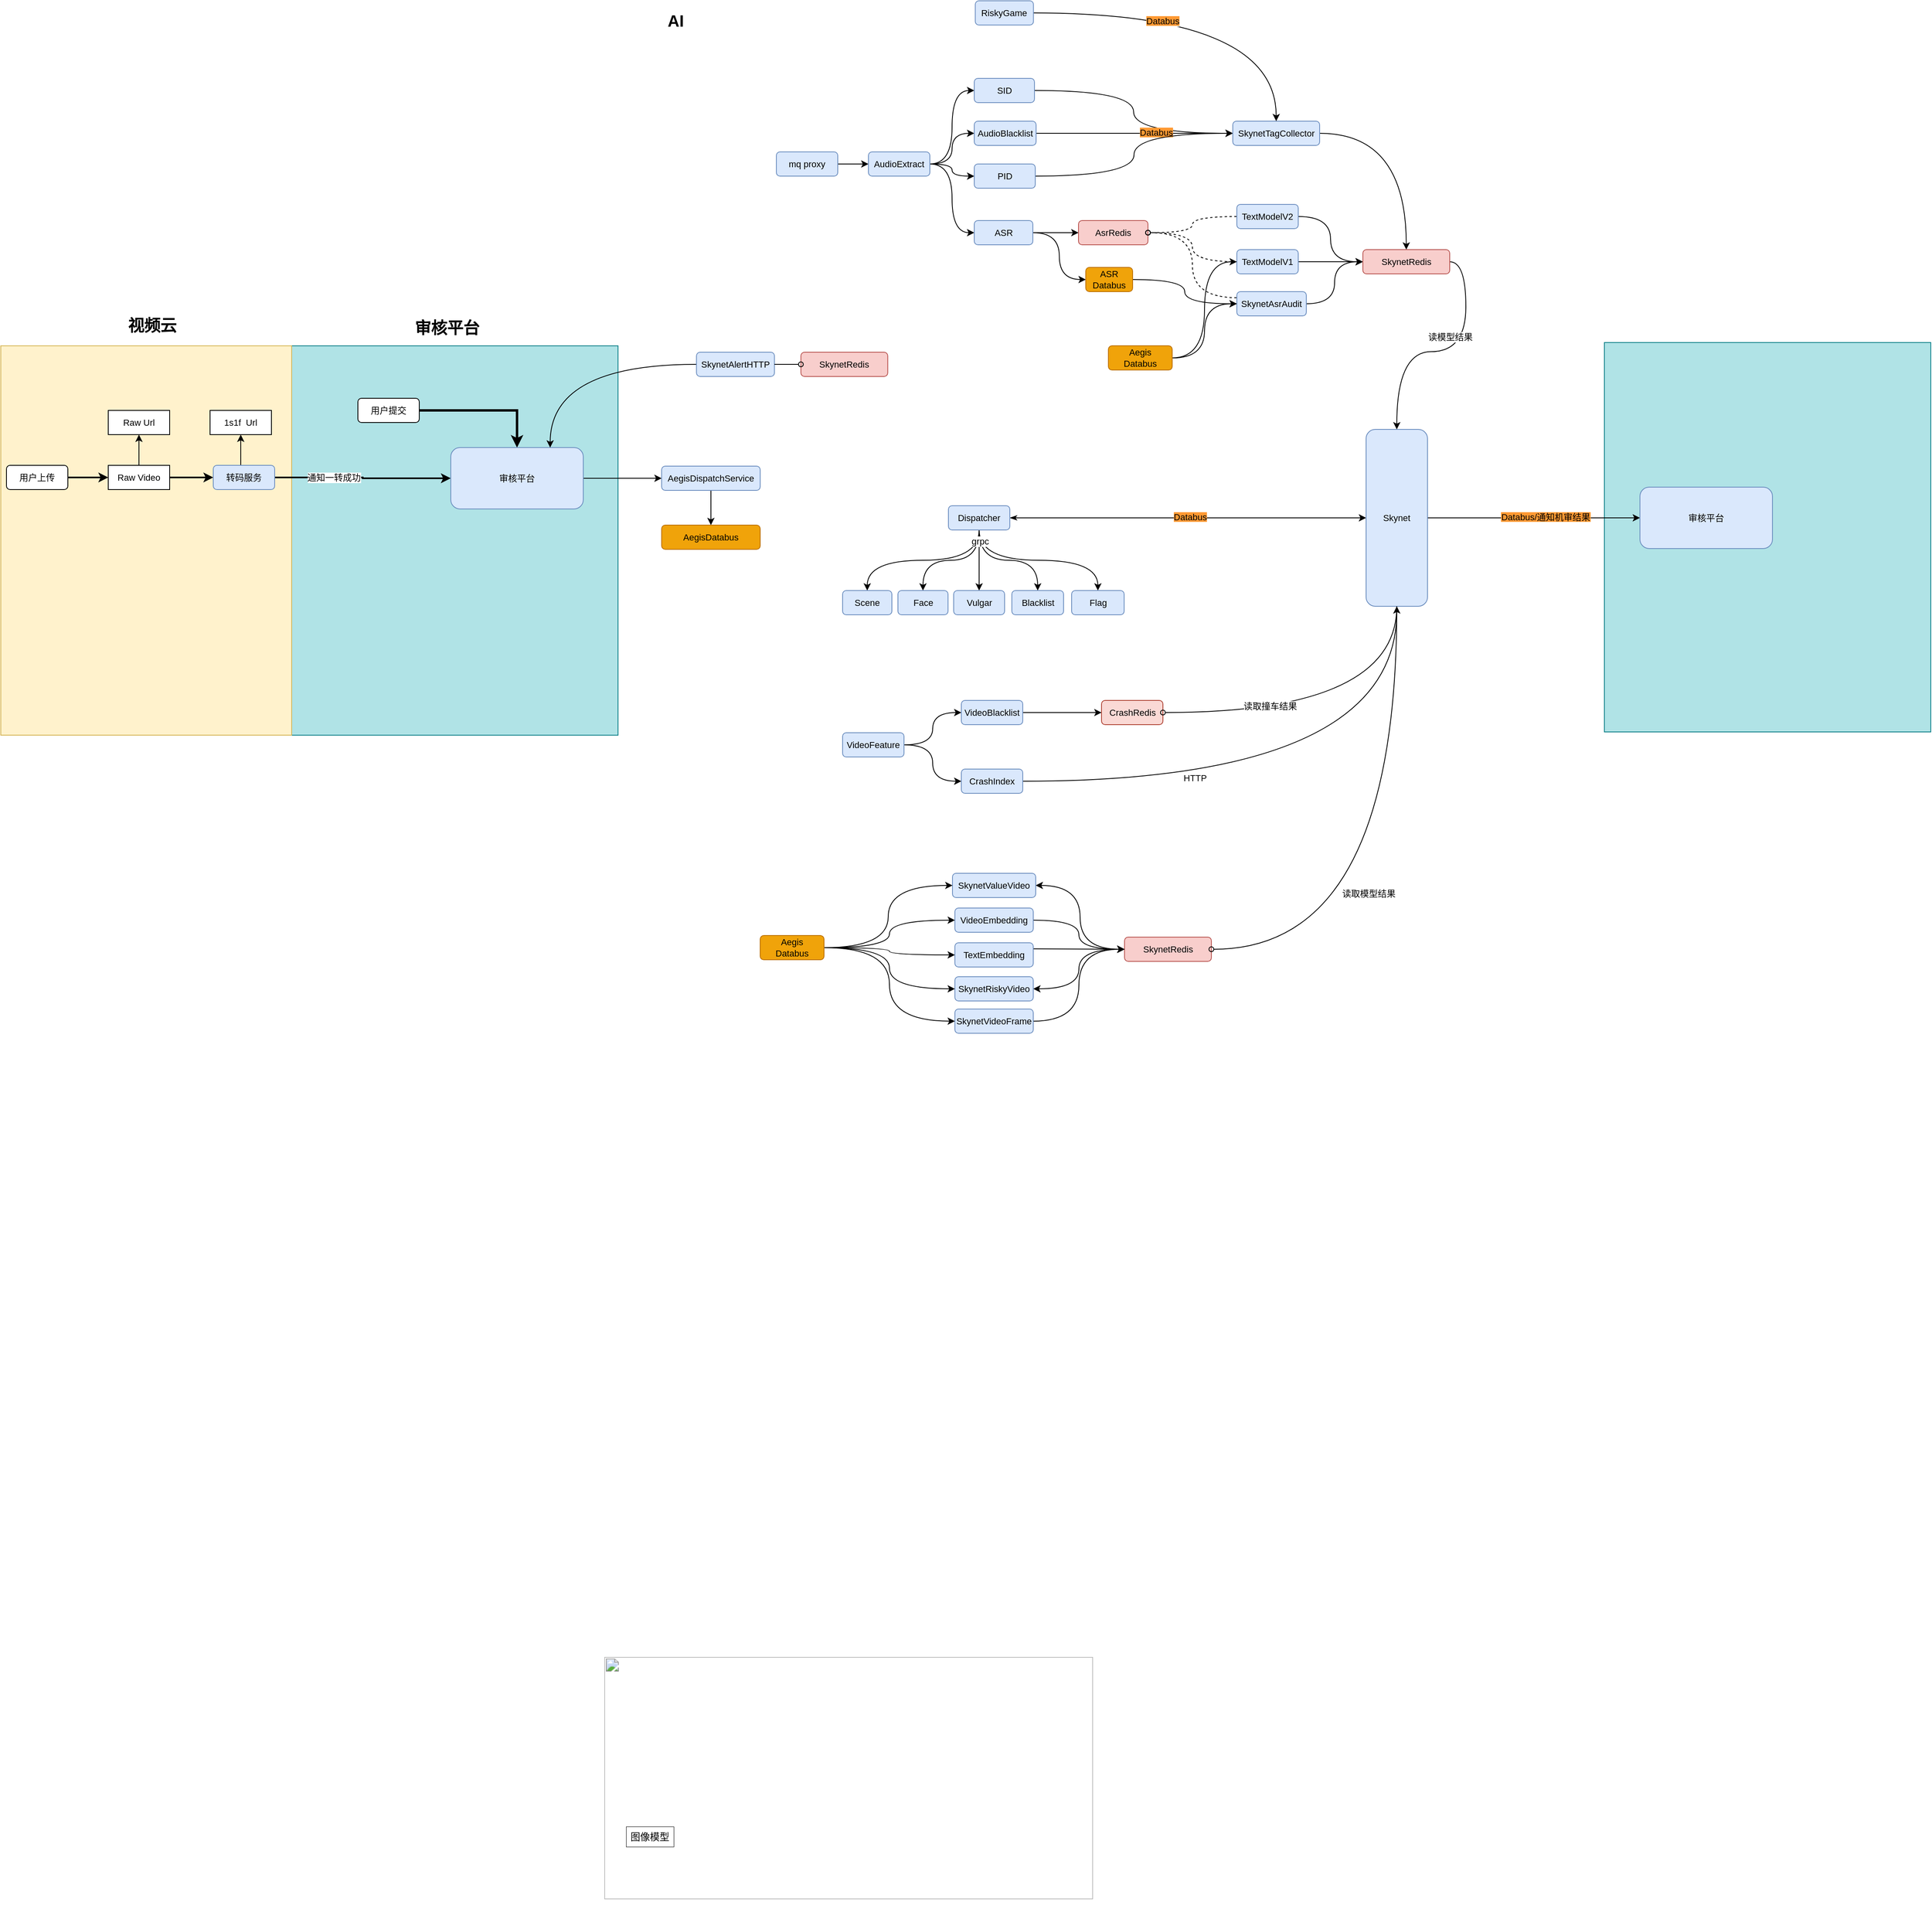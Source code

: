 <mxfile version="21.6.2" type="github">
  <diagram id="Mzif3MlfNewGBexyQ6pW" name="新机审流程">
    <mxGraphModel dx="2603" dy="1522" grid="0" gridSize="10" guides="1" tooltips="1" connect="1" arrows="1" fold="1" page="1" pageScale="1" pageWidth="1169" pageHeight="827" math="0" shadow="0">
      <root>
        <mxCell id="0" />
        <mxCell id="1" parent="0" />
        <mxCell id="2KQEu0lB_ZdivUlEr96o-11" value="" style="rounded=0;whiteSpace=wrap;html=1;fontSize=11;fillColor=#b0e3e6;strokeColor=#0e8088;" vertex="1" parent="1">
          <mxGeometry x="1416" y="71" width="404" height="482" as="geometry" />
        </mxCell>
        <mxCell id="kGWkDboD7di_XbReE8EX-249" value="" style="rounded=0;whiteSpace=wrap;html=1;fontSize=11;fillColor=#b0e3e6;strokeColor=#0e8088;" parent="1" vertex="1">
          <mxGeometry x="-209" y="75.06" width="404" height="482" as="geometry" />
        </mxCell>
        <mxCell id="kGWkDboD7di_XbReE8EX-247" value="" style="rounded=0;whiteSpace=wrap;html=1;fontSize=11;fillColor=#fff2cc;strokeColor=#d6b656;" parent="1" vertex="1">
          <mxGeometry x="-569" y="75.06" width="360" height="481.94" as="geometry" />
        </mxCell>
        <mxCell id="kGWkDboD7di_XbReE8EX-1" value="视频云" style="text;html=1;align=center;verticalAlign=middle;resizable=0;points=[];autosize=1;strokeColor=none;fillColor=none;fontStyle=1;fontSize=20;" parent="1" vertex="1">
          <mxGeometry x="-417" y="35" width="70" height="28" as="geometry" />
        </mxCell>
        <mxCell id="kGWkDboD7di_XbReE8EX-31" style="edgeStyle=orthogonalEdgeStyle;rounded=0;orthogonalLoop=1;jettySize=auto;html=1;exitX=1;exitY=0.5;exitDx=0;exitDy=0;entryX=0;entryY=0.5;entryDx=0;entryDy=0;fontSize=11;" parent="1" source="kGWkDboD7di_XbReE8EX-3" target="kGWkDboD7di_XbReE8EX-30" edge="1">
          <mxGeometry relative="1" as="geometry" />
        </mxCell>
        <mxCell id="kGWkDboD7di_XbReE8EX-3" value="&lt;span style=&quot;font-size: 11px;&quot;&gt;mq proxy&lt;/span&gt;" style="rounded=1;whiteSpace=wrap;html=1;fontSize=11;fillColor=#dae8fc;strokeColor=#6c8ebf;" parent="1" vertex="1">
          <mxGeometry x="391" y="-165" width="76" height="30" as="geometry" />
        </mxCell>
        <mxCell id="kGWkDboD7di_XbReE8EX-4" value="Raw Url" style="rounded=0;whiteSpace=wrap;html=1;fontSize=11;" parent="1" vertex="1">
          <mxGeometry x="-436" y="155" width="76" height="30" as="geometry" />
        </mxCell>
        <mxCell id="kGWkDboD7di_XbReE8EX-12" style="edgeStyle=orthogonalEdgeStyle;rounded=0;orthogonalLoop=1;jettySize=auto;html=1;exitX=1;exitY=0.5;exitDx=0;exitDy=0;entryX=0;entryY=0.5;entryDx=0;entryDy=0;fontSize=11;strokeWidth=2;" parent="1" source="kGWkDboD7di_XbReE8EX-7" target="kGWkDboD7di_XbReE8EX-11" edge="1">
          <mxGeometry relative="1" as="geometry" />
        </mxCell>
        <mxCell id="vf4R6eB1hgoiosgvf34Q-3" style="edgeStyle=orthogonalEdgeStyle;rounded=0;orthogonalLoop=1;jettySize=auto;html=1;exitX=0.5;exitY=0;exitDx=0;exitDy=0;entryX=0.5;entryY=1;entryDx=0;entryDy=0;" parent="1" source="kGWkDboD7di_XbReE8EX-7" target="kGWkDboD7di_XbReE8EX-4" edge="1">
          <mxGeometry relative="1" as="geometry" />
        </mxCell>
        <mxCell id="kGWkDboD7di_XbReE8EX-7" value="Raw Video" style="rounded=0;whiteSpace=wrap;html=1;fontSize=11;" parent="1" vertex="1">
          <mxGeometry x="-436" y="223" width="76" height="30" as="geometry" />
        </mxCell>
        <mxCell id="kGWkDboD7di_XbReE8EX-9" value="1s1f&amp;nbsp; Url" style="rounded=0;whiteSpace=wrap;html=1;fontSize=11;" parent="1" vertex="1">
          <mxGeometry x="-310" y="155" width="76" height="30" as="geometry" />
        </mxCell>
        <mxCell id="kGWkDboD7di_XbReE8EX-23" style="edgeStyle=orthogonalEdgeStyle;rounded=0;orthogonalLoop=1;jettySize=auto;html=1;exitX=1;exitY=0.5;exitDx=0;exitDy=0;entryX=0;entryY=0.5;entryDx=0;entryDy=0;fontSize=11;strokeWidth=2;" parent="1" source="kGWkDboD7di_XbReE8EX-11" target="kGWkDboD7di_XbReE8EX-21" edge="1">
          <mxGeometry relative="1" as="geometry" />
        </mxCell>
        <mxCell id="kGWkDboD7di_XbReE8EX-24" value="通知一转成功" style="edgeLabel;html=1;align=center;verticalAlign=middle;resizable=0;points=[];fontSize=11;" parent="kGWkDboD7di_XbReE8EX-23" vertex="1" connectable="0">
          <mxGeometry x="-0.332" relative="1" as="geometry">
            <mxPoint as="offset" />
          </mxGeometry>
        </mxCell>
        <mxCell id="vf4R6eB1hgoiosgvf34Q-4" style="edgeStyle=orthogonalEdgeStyle;rounded=0;orthogonalLoop=1;jettySize=auto;html=1;exitX=0.5;exitY=0;exitDx=0;exitDy=0;entryX=0.5;entryY=1;entryDx=0;entryDy=0;" parent="1" source="kGWkDboD7di_XbReE8EX-11" target="kGWkDboD7di_XbReE8EX-9" edge="1">
          <mxGeometry relative="1" as="geometry" />
        </mxCell>
        <mxCell id="kGWkDboD7di_XbReE8EX-11" value="转码服务" style="rounded=1;whiteSpace=wrap;html=1;fontSize=11;fillColor=#dae8fc;strokeColor=#6c8ebf;" parent="1" vertex="1">
          <mxGeometry x="-306" y="223" width="76" height="30" as="geometry" />
        </mxCell>
        <mxCell id="kGWkDboD7di_XbReE8EX-14" value="审核平台" style="text;html=1;align=center;verticalAlign=middle;resizable=0;points=[];autosize=1;strokeColor=none;fillColor=none;fontStyle=1;fontSize=20;" parent="1" vertex="1">
          <mxGeometry x="-62" y="38" width="90" height="28" as="geometry" />
        </mxCell>
        <mxCell id="kGWkDboD7di_XbReE8EX-17" style="edgeStyle=orthogonalEdgeStyle;rounded=0;orthogonalLoop=1;jettySize=auto;html=1;exitX=1;exitY=0.5;exitDx=0;exitDy=0;entryX=0;entryY=0.5;entryDx=0;entryDy=0;fontSize=11;strokeWidth=2;" parent="1" source="kGWkDboD7di_XbReE8EX-16" target="kGWkDboD7di_XbReE8EX-7" edge="1">
          <mxGeometry relative="1" as="geometry" />
        </mxCell>
        <mxCell id="kGWkDboD7di_XbReE8EX-16" value="用户上传" style="rounded=1;whiteSpace=wrap;html=1;fontSize=11;" parent="1" vertex="1">
          <mxGeometry x="-562" y="223" width="76" height="30" as="geometry" />
        </mxCell>
        <mxCell id="kGWkDboD7di_XbReE8EX-22" style="edgeStyle=orthogonalEdgeStyle;rounded=0;orthogonalLoop=1;jettySize=auto;html=1;exitX=1;exitY=0.5;exitDx=0;exitDy=0;fontSize=11;strokeWidth=3;" parent="1" source="kGWkDboD7di_XbReE8EX-18" target="kGWkDboD7di_XbReE8EX-21" edge="1">
          <mxGeometry relative="1" as="geometry" />
        </mxCell>
        <mxCell id="kGWkDboD7di_XbReE8EX-18" value="用户提交" style="rounded=1;whiteSpace=wrap;html=1;fontSize=11;" parent="1" vertex="1">
          <mxGeometry x="-127" y="140" width="76" height="30" as="geometry" />
        </mxCell>
        <mxCell id="vf4R6eB1hgoiosgvf34Q-8" style="edgeStyle=orthogonalEdgeStyle;rounded=0;orthogonalLoop=1;jettySize=auto;html=1;exitX=1;exitY=0.5;exitDx=0;exitDy=0;" parent="1" source="kGWkDboD7di_XbReE8EX-21" target="vf4R6eB1hgoiosgvf34Q-7" edge="1">
          <mxGeometry relative="1" as="geometry" />
        </mxCell>
        <mxCell id="kGWkDboD7di_XbReE8EX-21" value="审核平台" style="rounded=1;whiteSpace=wrap;html=1;fontSize=11;fillColor=#dae8fc;strokeColor=#6c8ebf;" parent="1" vertex="1">
          <mxGeometry x="-12" y="201" width="164" height="76" as="geometry" />
        </mxCell>
        <mxCell id="vf4R6eB1hgoiosgvf34Q-69" style="edgeStyle=orthogonalEdgeStyle;curved=1;rounded=0;orthogonalLoop=1;jettySize=auto;html=1;exitX=1;exitY=0.5;exitDx=0;exitDy=0;entryX=0;entryY=0.5;entryDx=0;entryDy=0;" parent="1" source="kGWkDboD7di_XbReE8EX-30" target="kGWkDboD7di_XbReE8EX-33" edge="1">
          <mxGeometry relative="1" as="geometry" />
        </mxCell>
        <mxCell id="vf4R6eB1hgoiosgvf34Q-70" style="edgeStyle=orthogonalEdgeStyle;curved=1;rounded=0;orthogonalLoop=1;jettySize=auto;html=1;exitX=1;exitY=0.5;exitDx=0;exitDy=0;entryX=0;entryY=0.5;entryDx=0;entryDy=0;" parent="1" source="kGWkDboD7di_XbReE8EX-30" target="kGWkDboD7di_XbReE8EX-34" edge="1">
          <mxGeometry relative="1" as="geometry" />
        </mxCell>
        <mxCell id="vf4R6eB1hgoiosgvf34Q-71" style="edgeStyle=orthogonalEdgeStyle;curved=1;rounded=0;orthogonalLoop=1;jettySize=auto;html=1;exitX=1;exitY=0.5;exitDx=0;exitDy=0;entryX=0;entryY=0.5;entryDx=0;entryDy=0;" parent="1" source="kGWkDboD7di_XbReE8EX-30" target="kGWkDboD7di_XbReE8EX-37" edge="1">
          <mxGeometry relative="1" as="geometry" />
        </mxCell>
        <mxCell id="vf4R6eB1hgoiosgvf34Q-72" style="edgeStyle=orthogonalEdgeStyle;curved=1;rounded=0;orthogonalLoop=1;jettySize=auto;html=1;exitX=1;exitY=0.5;exitDx=0;exitDy=0;entryX=0;entryY=0.5;entryDx=0;entryDy=0;" parent="1" source="kGWkDboD7di_XbReE8EX-30" target="kGWkDboD7di_XbReE8EX-32" edge="1">
          <mxGeometry relative="1" as="geometry" />
        </mxCell>
        <mxCell id="kGWkDboD7di_XbReE8EX-30" value="&lt;span style=&quot;font-size: 11px;&quot;&gt;AudioExtract&lt;/span&gt;" style="rounded=1;whiteSpace=wrap;html=1;fontSize=11;fillColor=#dae8fc;strokeColor=#6c8ebf;" parent="1" vertex="1">
          <mxGeometry x="505" y="-165" width="76" height="30" as="geometry" />
        </mxCell>
        <mxCell id="vf4R6eB1hgoiosgvf34Q-60" style="edgeStyle=orthogonalEdgeStyle;curved=1;rounded=0;orthogonalLoop=1;jettySize=auto;html=1;exitX=1;exitY=0.5;exitDx=0;exitDy=0;entryX=0;entryY=0.5;entryDx=0;entryDy=0;" parent="1" source="kGWkDboD7di_XbReE8EX-32" target="vf4R6eB1hgoiosgvf34Q-45" edge="1">
          <mxGeometry relative="1" as="geometry" />
        </mxCell>
        <mxCell id="vf4R6eB1hgoiosgvf34Q-61" style="edgeStyle=orthogonalEdgeStyle;curved=1;rounded=0;orthogonalLoop=1;jettySize=auto;html=1;exitX=1;exitY=0.5;exitDx=0;exitDy=0;entryX=0;entryY=0.5;entryDx=0;entryDy=0;" parent="1" source="kGWkDboD7di_XbReE8EX-32" target="kGWkDboD7di_XbReE8EX-55" edge="1">
          <mxGeometry relative="1" as="geometry" />
        </mxCell>
        <mxCell id="kGWkDboD7di_XbReE8EX-32" value="&lt;span style=&quot;font-size: 11px;&quot;&gt;ASR&lt;/span&gt;" style="rounded=1;whiteSpace=wrap;html=1;fontSize=11;fillColor=#dae8fc;strokeColor=#6c8ebf;" parent="1" vertex="1">
          <mxGeometry x="636" y="-80" width="72.5" height="30" as="geometry" />
        </mxCell>
        <mxCell id="vf4R6eB1hgoiosgvf34Q-53" style="edgeStyle=orthogonalEdgeStyle;curved=1;rounded=0;orthogonalLoop=1;jettySize=auto;html=1;exitX=1;exitY=0.5;exitDx=0;exitDy=0;entryX=0;entryY=0.5;entryDx=0;entryDy=0;" parent="1" source="kGWkDboD7di_XbReE8EX-33" target="kGWkDboD7di_XbReE8EX-45" edge="1">
          <mxGeometry relative="1" as="geometry">
            <mxPoint x="753.83" y="-188" as="targetPoint" />
          </mxGeometry>
        </mxCell>
        <mxCell id="kGWkDboD7di_XbReE8EX-33" value="&lt;span style=&quot;font-size: 11px;&quot;&gt;SID&lt;/span&gt;" style="rounded=1;whiteSpace=wrap;html=1;fontSize=11;fillColor=#dae8fc;strokeColor=#6c8ebf;" parent="1" vertex="1">
          <mxGeometry x="636" y="-256" width="74.5" height="30" as="geometry" />
        </mxCell>
        <mxCell id="vf4R6eB1hgoiosgvf34Q-54" style="edgeStyle=orthogonalEdgeStyle;curved=1;rounded=0;orthogonalLoop=1;jettySize=auto;html=1;exitX=1;exitY=0.5;exitDx=0;exitDy=0;entryX=0;entryY=0.5;entryDx=0;entryDy=0;" parent="1" source="kGWkDboD7di_XbReE8EX-34" target="kGWkDboD7di_XbReE8EX-45" edge="1">
          <mxGeometry relative="1" as="geometry">
            <mxPoint x="855" y="-188" as="targetPoint" />
          </mxGeometry>
        </mxCell>
        <mxCell id="vf4R6eB1hgoiosgvf34Q-57" value="&lt;span style=&quot;background-color: rgb(255, 153, 51);&quot;&gt;Databus&lt;/span&gt;" style="edgeLabel;html=1;align=center;verticalAlign=middle;resizable=0;points=[];" parent="vf4R6eB1hgoiosgvf34Q-54" vertex="1" connectable="0">
          <mxGeometry x="0.218" y="1" relative="1" as="geometry">
            <mxPoint as="offset" />
          </mxGeometry>
        </mxCell>
        <mxCell id="kGWkDboD7di_XbReE8EX-34" value="&lt;span style=&quot;font-size: 11px;&quot;&gt;AudioBlacklist&lt;/span&gt;" style="rounded=1;whiteSpace=wrap;html=1;fontSize=11;fillColor=#dae8fc;strokeColor=#6c8ebf;" parent="1" vertex="1">
          <mxGeometry x="636" y="-203" width="76.5" height="30" as="geometry" />
        </mxCell>
        <mxCell id="vf4R6eB1hgoiosgvf34Q-55" style="edgeStyle=orthogonalEdgeStyle;curved=1;rounded=0;orthogonalLoop=1;jettySize=auto;html=1;exitX=1;exitY=0.5;exitDx=0;exitDy=0;entryX=0;entryY=0.5;entryDx=0;entryDy=0;" parent="1" source="kGWkDboD7di_XbReE8EX-37" target="kGWkDboD7di_XbReE8EX-45" edge="1">
          <mxGeometry relative="1" as="geometry">
            <mxPoint x="753.83" y="-188" as="targetPoint" />
          </mxGeometry>
        </mxCell>
        <mxCell id="kGWkDboD7di_XbReE8EX-37" value="&lt;span style=&quot;font-size: 11px;&quot;&gt;PID&lt;/span&gt;" style="rounded=1;whiteSpace=wrap;html=1;fontSize=11;fillColor=#dae8fc;strokeColor=#6c8ebf;" parent="1" vertex="1">
          <mxGeometry x="636" y="-150" width="75.5" height="30" as="geometry" />
        </mxCell>
        <mxCell id="kGWkDboD7di_XbReE8EX-77" style="edgeStyle=orthogonalEdgeStyle;curved=1;rounded=0;orthogonalLoop=1;jettySize=auto;html=1;exitX=1;exitY=0.5;exitDx=0;exitDy=0;entryX=0;entryY=0.5;entryDx=0;entryDy=0;fontSize=11;startArrow=none;startFill=0;" parent="1" source="kGWkDboD7di_XbReE8EX-42" target="vf4R6eB1hgoiosgvf34Q-9" edge="1">
          <mxGeometry relative="1" as="geometry" />
        </mxCell>
        <mxCell id="vf4R6eB1hgoiosgvf34Q-65" style="edgeStyle=orthogonalEdgeStyle;curved=1;rounded=0;orthogonalLoop=1;jettySize=auto;html=1;exitX=0;exitY=0.25;exitDx=0;exitDy=0;entryX=1;entryY=0.5;entryDx=0;entryDy=0;strokeColor=default;endArrow=oval;endFill=0;dashed=1;" parent="1" source="kGWkDboD7di_XbReE8EX-42" target="kGWkDboD7di_XbReE8EX-55" edge="1">
          <mxGeometry relative="1" as="geometry" />
        </mxCell>
        <mxCell id="kGWkDboD7di_XbReE8EX-42" value="&lt;span style=&quot;font-size: 11px;&quot;&gt;SkynetAsrAudit&lt;/span&gt;" style="rounded=1;whiteSpace=wrap;html=1;fontSize=11;fillColor=#dae8fc;strokeColor=#6c8ebf;" parent="1" vertex="1">
          <mxGeometry x="961" y="8" width="86" height="30" as="geometry" />
        </mxCell>
        <mxCell id="vf4R6eB1hgoiosgvf34Q-59" style="edgeStyle=orthogonalEdgeStyle;curved=1;rounded=0;orthogonalLoop=1;jettySize=auto;html=1;exitX=1;exitY=0.5;exitDx=0;exitDy=0;entryX=0.5;entryY=0;entryDx=0;entryDy=0;" parent="1" source="kGWkDboD7di_XbReE8EX-45" target="vf4R6eB1hgoiosgvf34Q-9" edge="1">
          <mxGeometry relative="1" as="geometry">
            <mxPoint x="1099" y="-180" as="targetPoint" />
          </mxGeometry>
        </mxCell>
        <mxCell id="kGWkDboD7di_XbReE8EX-45" value="&lt;span style=&quot;font-size: 11px;&quot;&gt;SkynetTagCollector&lt;/span&gt;" style="rounded=1;whiteSpace=wrap;html=1;fontSize=11;fillColor=#dae8fc;strokeColor=#6c8ebf;" parent="1" vertex="1">
          <mxGeometry x="956" y="-203" width="107.5" height="30" as="geometry" />
        </mxCell>
        <mxCell id="kGWkDboD7di_XbReE8EX-55" value="&lt;span style=&quot;font-size: 11px;&quot;&gt;AsrRedis&lt;/span&gt;" style="rounded=1;whiteSpace=wrap;html=1;fontSize=11;fillColor=#f8cecc;strokeColor=#b85450;" parent="1" vertex="1">
          <mxGeometry x="765" y="-80" width="86" height="30" as="geometry" />
        </mxCell>
        <mxCell id="kGWkDboD7di_XbReE8EX-59" value="&lt;span style=&quot;font-size: 11px;&quot;&gt;SkynetRedis&lt;/span&gt;" style="rounded=1;whiteSpace=wrap;html=1;fontSize=11;fillColor=#f8cecc;strokeColor=#b85450;flipH=0;flipV=0;" parent="1" vertex="1">
          <mxGeometry x="822" y="807" width="107.5" height="30" as="geometry" />
        </mxCell>
        <mxCell id="kGWkDboD7di_XbReE8EX-75" style="edgeStyle=orthogonalEdgeStyle;curved=1;rounded=0;orthogonalLoop=1;jettySize=auto;html=1;exitX=1;exitY=0.5;exitDx=0;exitDy=0;fontSize=11;startArrow=none;startFill=0;" parent="1" source="kGWkDboD7di_XbReE8EX-62" target="vf4R6eB1hgoiosgvf34Q-9" edge="1">
          <mxGeometry relative="1" as="geometry" />
        </mxCell>
        <mxCell id="vf4R6eB1hgoiosgvf34Q-64" style="edgeStyle=orthogonalEdgeStyle;curved=1;rounded=0;orthogonalLoop=1;jettySize=auto;html=1;exitX=0;exitY=0.5;exitDx=0;exitDy=0;entryX=1;entryY=0.5;entryDx=0;entryDy=0;strokeColor=default;endArrow=oval;endFill=0;dashed=1;" parent="1" source="kGWkDboD7di_XbReE8EX-62" target="kGWkDboD7di_XbReE8EX-55" edge="1">
          <mxGeometry relative="1" as="geometry" />
        </mxCell>
        <mxCell id="kGWkDboD7di_XbReE8EX-62" value="TextModelV1" style="rounded=1;whiteSpace=wrap;html=1;fontSize=11;fillColor=#dae8fc;strokeColor=#6c8ebf;" parent="1" vertex="1">
          <mxGeometry x="961" y="-44" width="76" height="30" as="geometry" />
        </mxCell>
        <mxCell id="kGWkDboD7di_XbReE8EX-74" style="edgeStyle=orthogonalEdgeStyle;curved=1;rounded=0;orthogonalLoop=1;jettySize=auto;html=1;exitX=1;exitY=0.5;exitDx=0;exitDy=0;fontSize=11;startArrow=none;startFill=0;entryX=0;entryY=0.5;entryDx=0;entryDy=0;" parent="1" source="kGWkDboD7di_XbReE8EX-63" target="vf4R6eB1hgoiosgvf34Q-9" edge="1">
          <mxGeometry relative="1" as="geometry" />
        </mxCell>
        <mxCell id="vf4R6eB1hgoiosgvf34Q-62" style="edgeStyle=orthogonalEdgeStyle;curved=1;rounded=0;orthogonalLoop=1;jettySize=auto;html=1;exitX=0;exitY=0.5;exitDx=0;exitDy=0;entryX=1;entryY=0.5;entryDx=0;entryDy=0;strokeColor=default;endArrow=oval;endFill=0;dashed=1;" parent="1" source="kGWkDboD7di_XbReE8EX-63" target="kGWkDboD7di_XbReE8EX-55" edge="1">
          <mxGeometry relative="1" as="geometry" />
        </mxCell>
        <mxCell id="kGWkDboD7di_XbReE8EX-63" value="TextModelV2" style="rounded=1;whiteSpace=wrap;html=1;fontSize=11;fillColor=#dae8fc;strokeColor=#6c8ebf;" parent="1" vertex="1">
          <mxGeometry x="961" y="-100" width="76" height="30" as="geometry" />
        </mxCell>
        <mxCell id="vf4R6eB1hgoiosgvf34Q-12" style="edgeStyle=orthogonalEdgeStyle;curved=1;rounded=0;orthogonalLoop=1;jettySize=auto;html=1;exitX=1;exitY=0.5;exitDx=0;exitDy=0;entryX=0;entryY=0.5;entryDx=0;entryDy=0;" parent="1" source="kGWkDboD7di_XbReE8EX-79" target="kGWkDboD7di_XbReE8EX-98" edge="1">
          <mxGeometry relative="1" as="geometry" />
        </mxCell>
        <mxCell id="vf4R6eB1hgoiosgvf34Q-13" style="edgeStyle=orthogonalEdgeStyle;curved=1;rounded=0;orthogonalLoop=1;jettySize=auto;html=1;exitX=1;exitY=0.5;exitDx=0;exitDy=0;entryX=0;entryY=0.5;entryDx=0;entryDy=0;" parent="1" source="kGWkDboD7di_XbReE8EX-79" target="kGWkDboD7di_XbReE8EX-94" edge="1">
          <mxGeometry relative="1" as="geometry" />
        </mxCell>
        <mxCell id="kGWkDboD7di_XbReE8EX-79" value="VideoFeature" style="rounded=1;whiteSpace=wrap;html=1;fontSize=11;fillColor=#dae8fc;strokeColor=#6c8ebf;" parent="1" vertex="1">
          <mxGeometry x="473.0" y="554" width="76" height="30" as="geometry" />
        </mxCell>
        <mxCell id="vf4R6eB1hgoiosgvf34Q-27" style="edgeStyle=orthogonalEdgeStyle;curved=1;rounded=0;orthogonalLoop=1;jettySize=auto;html=1;exitX=0.5;exitY=1;exitDx=0;exitDy=0;" parent="1" source="kGWkDboD7di_XbReE8EX-85" target="kGWkDboD7di_XbReE8EX-110" edge="1">
          <mxGeometry relative="1" as="geometry" />
        </mxCell>
        <mxCell id="vf4R6eB1hgoiosgvf34Q-28" style="edgeStyle=orthogonalEdgeStyle;curved=1;rounded=0;orthogonalLoop=1;jettySize=auto;html=1;exitX=0.5;exitY=1;exitDx=0;exitDy=0;" parent="1" source="kGWkDboD7di_XbReE8EX-85" target="kGWkDboD7di_XbReE8EX-113" edge="1">
          <mxGeometry relative="1" as="geometry" />
        </mxCell>
        <mxCell id="vf4R6eB1hgoiosgvf34Q-29" style="edgeStyle=orthogonalEdgeStyle;curved=1;rounded=0;orthogonalLoop=1;jettySize=auto;html=1;exitX=0.5;exitY=1;exitDx=0;exitDy=0;entryX=0.5;entryY=0;entryDx=0;entryDy=0;" parent="1" source="kGWkDboD7di_XbReE8EX-85" target="kGWkDboD7di_XbReE8EX-106" edge="1">
          <mxGeometry relative="1" as="geometry" />
        </mxCell>
        <mxCell id="vf4R6eB1hgoiosgvf34Q-30" style="edgeStyle=orthogonalEdgeStyle;curved=1;rounded=0;orthogonalLoop=1;jettySize=auto;html=1;exitX=0.5;exitY=1;exitDx=0;exitDy=0;" parent="1" source="kGWkDboD7di_XbReE8EX-85" target="kGWkDboD7di_XbReE8EX-117" edge="1">
          <mxGeometry relative="1" as="geometry" />
        </mxCell>
        <mxCell id="vf4R6eB1hgoiosgvf34Q-31" style="edgeStyle=orthogonalEdgeStyle;curved=1;rounded=0;orthogonalLoop=1;jettySize=auto;html=1;exitX=0.5;exitY=1;exitDx=0;exitDy=0;entryX=0.5;entryY=0;entryDx=0;entryDy=0;" parent="1" source="kGWkDboD7di_XbReE8EX-85" target="kGWkDboD7di_XbReE8EX-116" edge="1">
          <mxGeometry relative="1" as="geometry" />
        </mxCell>
        <mxCell id="vf4R6eB1hgoiosgvf34Q-32" value="grpc" style="edgeLabel;html=1;align=center;verticalAlign=middle;resizable=0;points=[];" parent="vf4R6eB1hgoiosgvf34Q-31" vertex="1" connectable="0">
          <mxGeometry x="-0.877" y="1" relative="1" as="geometry">
            <mxPoint as="offset" />
          </mxGeometry>
        </mxCell>
        <mxCell id="vf4R6eB1hgoiosgvf34Q-33" style="edgeStyle=orthogonalEdgeStyle;curved=1;rounded=0;orthogonalLoop=1;jettySize=auto;html=1;exitX=1;exitY=0.5;exitDx=0;exitDy=0;entryX=0;entryY=0.5;entryDx=0;entryDy=0;startArrow=classicThin;startFill=1;" parent="1" source="kGWkDboD7di_XbReE8EX-85" target="kGWkDboD7di_XbReE8EX-29" edge="1">
          <mxGeometry relative="1" as="geometry" />
        </mxCell>
        <mxCell id="vf4R6eB1hgoiosgvf34Q-34" value="&lt;span style=&quot;background-color: rgb(255, 153, 51);&quot;&gt;Databus&lt;/span&gt;" style="edgeLabel;html=1;align=center;verticalAlign=middle;resizable=0;points=[];" parent="vf4R6eB1hgoiosgvf34Q-33" vertex="1" connectable="0">
          <mxGeometry x="0.01" y="1" relative="1" as="geometry">
            <mxPoint as="offset" />
          </mxGeometry>
        </mxCell>
        <mxCell id="kGWkDboD7di_XbReE8EX-85" value="Dispatcher" style="rounded=1;whiteSpace=wrap;html=1;fontSize=11;fillColor=#dae8fc;strokeColor=#6c8ebf;direction=east;" parent="1" vertex="1">
          <mxGeometry x="604" y="273" width="76" height="30" as="geometry" />
        </mxCell>
        <mxCell id="vf4R6eB1hgoiosgvf34Q-16" style="edgeStyle=orthogonalEdgeStyle;curved=1;rounded=0;orthogonalLoop=1;jettySize=auto;html=1;exitX=1;exitY=0.5;exitDx=0;exitDy=0;" parent="1" source="kGWkDboD7di_XbReE8EX-94" target="kGWkDboD7di_XbReE8EX-29" edge="1">
          <mxGeometry relative="1" as="geometry" />
        </mxCell>
        <mxCell id="vf4R6eB1hgoiosgvf34Q-17" value="HTTP" style="edgeLabel;html=1;align=center;verticalAlign=middle;resizable=0;points=[];" parent="vf4R6eB1hgoiosgvf34Q-16" vertex="1" connectable="0">
          <mxGeometry x="-0.375" y="-16" relative="1" as="geometry">
            <mxPoint y="-20" as="offset" />
          </mxGeometry>
        </mxCell>
        <mxCell id="kGWkDboD7di_XbReE8EX-94" value="CrashIndex" style="rounded=1;whiteSpace=wrap;html=1;fontSize=11;fillColor=#dae8fc;strokeColor=#6c8ebf;" parent="1" vertex="1">
          <mxGeometry x="620.0" y="599" width="76" height="30" as="geometry" />
        </mxCell>
        <mxCell id="vf4R6eB1hgoiosgvf34Q-14" style="edgeStyle=orthogonalEdgeStyle;curved=1;rounded=0;orthogonalLoop=1;jettySize=auto;html=1;exitX=1;exitY=0.5;exitDx=0;exitDy=0;entryX=0;entryY=0.5;entryDx=0;entryDy=0;" parent="1" source="kGWkDboD7di_XbReE8EX-98" target="kGWkDboD7di_XbReE8EX-304" edge="1">
          <mxGeometry relative="1" as="geometry" />
        </mxCell>
        <mxCell id="kGWkDboD7di_XbReE8EX-98" value="VideoBlacklist" style="rounded=1;whiteSpace=wrap;html=1;fontSize=11;fillColor=#dae8fc;strokeColor=#6c8ebf;strokeWidth=1;" parent="1" vertex="1">
          <mxGeometry x="620" y="514" width="76" height="30" as="geometry" />
        </mxCell>
        <mxCell id="kGWkDboD7di_XbReE8EX-106" value="Vulgar" style="rounded=1;whiteSpace=wrap;html=1;fontSize=11;fillColor=#dae8fc;strokeColor=#6c8ebf;direction=east;" parent="1" vertex="1">
          <mxGeometry x="610.5" y="378" width="63" height="30" as="geometry" />
        </mxCell>
        <mxCell id="kGWkDboD7di_XbReE8EX-110" value="Scene" style="rounded=1;whiteSpace=wrap;html=1;fontSize=11;fillColor=#dae8fc;strokeColor=#6c8ebf;direction=east;" parent="1" vertex="1">
          <mxGeometry x="473" y="378" width="61" height="30" as="geometry" />
        </mxCell>
        <mxCell id="kGWkDboD7di_XbReE8EX-113" value="Face" style="rounded=1;whiteSpace=wrap;html=1;fontSize=11;fillColor=#dae8fc;strokeColor=#6c8ebf;direction=east;" parent="1" vertex="1">
          <mxGeometry x="541.5" y="378" width="62" height="30" as="geometry" />
        </mxCell>
        <mxCell id="kGWkDboD7di_XbReE8EX-117" value="Blacklist" style="rounded=1;whiteSpace=wrap;html=1;fontSize=11;fillColor=#dae8fc;strokeColor=#6c8ebf;direction=east;" parent="1" vertex="1">
          <mxGeometry x="682.5" y="378" width="64" height="30" as="geometry" />
        </mxCell>
        <mxCell id="kGWkDboD7di_XbReE8EX-266" style="edgeStyle=orthogonalEdgeStyle;curved=1;rounded=0;orthogonalLoop=1;jettySize=auto;html=1;exitX=1;exitY=0.5;exitDx=0;exitDy=0;entryX=0;entryY=0.5;entryDx=0;entryDy=0;shadow=0;fontSize=11;startArrow=classic;startFill=1;strokeWidth=1;" parent="1" source="kGWkDboD7di_XbReE8EX-129" target="kGWkDboD7di_XbReE8EX-59" edge="1">
          <mxGeometry relative="1" as="geometry" />
        </mxCell>
        <mxCell id="kGWkDboD7di_XbReE8EX-129" value="SkynetValueVideo" style="rounded=1;whiteSpace=wrap;html=1;fontSize=11;fillColor=#dae8fc;strokeColor=#6c8ebf;flipH=0;flipV=0;" parent="1" vertex="1">
          <mxGeometry x="609.0" y="728" width="103" height="30" as="geometry" />
        </mxCell>
        <mxCell id="kGWkDboD7di_XbReE8EX-267" style="edgeStyle=orthogonalEdgeStyle;curved=1;rounded=0;orthogonalLoop=1;jettySize=auto;html=1;exitX=1;exitY=0.5;exitDx=0;exitDy=0;entryX=0;entryY=0.5;entryDx=0;entryDy=0;shadow=0;fontSize=11;startArrow=none;startFill=0;strokeWidth=1;" parent="1" source="kGWkDboD7di_XbReE8EX-134" target="kGWkDboD7di_XbReE8EX-59" edge="1">
          <mxGeometry relative="1" as="geometry" />
        </mxCell>
        <mxCell id="kGWkDboD7di_XbReE8EX-134" value="VideoEmbedding" style="rounded=1;whiteSpace=wrap;html=1;fontSize=11;fillColor=#dae8fc;strokeColor=#6c8ebf;flipH=0;flipV=0;" parent="1" vertex="1">
          <mxGeometry x="612.0" y="771" width="97" height="30" as="geometry" />
        </mxCell>
        <mxCell id="kGWkDboD7di_XbReE8EX-268" style="edgeStyle=orthogonalEdgeStyle;curved=1;rounded=0;orthogonalLoop=1;jettySize=auto;html=1;exitX=1;exitY=0.25;exitDx=0;exitDy=0;shadow=0;fontSize=11;startArrow=none;startFill=0;strokeWidth=1;entryX=0;entryY=0.5;entryDx=0;entryDy=0;" parent="1" source="kGWkDboD7di_XbReE8EX-136" target="kGWkDboD7di_XbReE8EX-59" edge="1">
          <mxGeometry relative="1" as="geometry">
            <mxPoint x="475.83" y="959" as="targetPoint" />
          </mxGeometry>
        </mxCell>
        <mxCell id="kGWkDboD7di_XbReE8EX-136" value="TextEmbedding" style="rounded=1;whiteSpace=wrap;html=1;fontSize=11;fillColor=#dae8fc;strokeColor=#6c8ebf;flipH=0;flipV=0;" parent="1" vertex="1">
          <mxGeometry x="612.0" y="814" width="97" height="30" as="geometry" />
        </mxCell>
        <mxCell id="kGWkDboD7di_XbReE8EX-269" style="edgeStyle=orthogonalEdgeStyle;curved=1;rounded=0;orthogonalLoop=1;jettySize=auto;html=1;exitX=1;exitY=0.5;exitDx=0;exitDy=0;entryX=0;entryY=0.5;entryDx=0;entryDy=0;shadow=0;fontSize=11;startArrow=classic;startFill=1;strokeWidth=1;" parent="1" source="kGWkDboD7di_XbReE8EX-227" target="kGWkDboD7di_XbReE8EX-59" edge="1">
          <mxGeometry relative="1" as="geometry" />
        </mxCell>
        <mxCell id="kGWkDboD7di_XbReE8EX-227" value="SkynetRiskyVideo" style="rounded=1;whiteSpace=wrap;html=1;fontSize=11;fillColor=#dae8fc;strokeColor=#6c8ebf;flipH=0;flipV=0;" parent="1" vertex="1">
          <mxGeometry x="612.0" y="856" width="97" height="30" as="geometry" />
        </mxCell>
        <mxCell id="vf4R6eB1hgoiosgvf34Q-73" style="edgeStyle=orthogonalEdgeStyle;curved=1;rounded=0;orthogonalLoop=1;jettySize=auto;html=1;exitX=1;exitY=0.5;exitDx=0;exitDy=0;entryX=0.5;entryY=0;entryDx=0;entryDy=0;" parent="1" source="kGWkDboD7di_XbReE8EX-238" target="kGWkDboD7di_XbReE8EX-45" edge="1">
          <mxGeometry relative="1" as="geometry" />
        </mxCell>
        <mxCell id="vf4R6eB1hgoiosgvf34Q-74" value="&lt;span style=&quot;background-color: rgb(255, 153, 51);&quot;&gt;Databus&lt;/span&gt;" style="edgeLabel;html=1;align=center;verticalAlign=middle;resizable=0;points=[];" parent="vf4R6eB1hgoiosgvf34Q-73" vertex="1" connectable="0">
          <mxGeometry x="-0.265" y="-10" relative="1" as="geometry">
            <mxPoint as="offset" />
          </mxGeometry>
        </mxCell>
        <mxCell id="kGWkDboD7di_XbReE8EX-238" value="RiskyGame" style="rounded=1;whiteSpace=wrap;html=1;fontSize=11;fillColor=#dae8fc;strokeColor=#6c8ebf;" parent="1" vertex="1">
          <mxGeometry x="637.25" y="-352" width="72" height="30" as="geometry" />
        </mxCell>
        <mxCell id="2KQEu0lB_ZdivUlEr96o-9" style="edgeStyle=orthogonalEdgeStyle;curved=1;rounded=0;orthogonalLoop=1;jettySize=auto;html=1;exitX=1;exitY=0.5;exitDx=0;exitDy=0;" edge="1" parent="1" source="kGWkDboD7di_XbReE8EX-29" target="2KQEu0lB_ZdivUlEr96o-8">
          <mxGeometry relative="1" as="geometry" />
        </mxCell>
        <mxCell id="2KQEu0lB_ZdivUlEr96o-10" value="&lt;span style=&quot;background-color: rgb(255, 153, 51);&quot;&gt;Databus/通知机审结果&lt;/span&gt;" style="edgeLabel;html=1;align=center;verticalAlign=middle;resizable=0;points=[];" vertex="1" connectable="0" parent="2KQEu0lB_ZdivUlEr96o-9">
          <mxGeometry x="0.106" y="2" relative="1" as="geometry">
            <mxPoint y="1" as="offset" />
          </mxGeometry>
        </mxCell>
        <mxCell id="kGWkDboD7di_XbReE8EX-29" value="&lt;span style=&quot;font-size: 11px;&quot;&gt;Skynet&lt;/span&gt;" style="rounded=1;whiteSpace=wrap;html=1;fontSize=11;fillColor=#dae8fc;strokeColor=#6c8ebf;" parent="1" vertex="1">
          <mxGeometry x="1121" y="178.5" width="76" height="219" as="geometry" />
        </mxCell>
        <mxCell id="kGWkDboD7di_XbReE8EX-116" value="Flag" style="rounded=1;whiteSpace=wrap;html=1;fontSize=11;fillColor=#dae8fc;strokeColor=#6c8ebf;direction=east;" parent="1" vertex="1">
          <mxGeometry x="756.5" y="378" width="65" height="30" as="geometry" />
        </mxCell>
        <mxCell id="2KQEu0lB_ZdivUlEr96o-7" style="edgeStyle=orthogonalEdgeStyle;curved=1;rounded=0;orthogonalLoop=1;jettySize=auto;html=1;exitX=0;exitY=0.5;exitDx=0;exitDy=0;entryX=0.75;entryY=0;entryDx=0;entryDy=0;" edge="1" parent="1" source="kGWkDboD7di_XbReE8EX-295" target="kGWkDboD7di_XbReE8EX-21">
          <mxGeometry relative="1" as="geometry" />
        </mxCell>
        <mxCell id="kGWkDboD7di_XbReE8EX-295" value="&lt;span style=&quot;font-size: 11px;&quot;&gt;SkynetAlertHTTP&lt;/span&gt;" style="rounded=1;whiteSpace=wrap;html=1;fontSize=11;fillColor=#dae8fc;strokeColor=#6c8ebf;" parent="1" vertex="1">
          <mxGeometry x="292.13" y="83" width="96.5" height="30" as="geometry" />
        </mxCell>
        <mxCell id="kGWkDboD7di_XbReE8EX-304" value="CrashRedis" style="rounded=1;whiteSpace=wrap;html=1;fontSize=11;fillColor=#fad9d5;strokeColor=#ae4132;strokeWidth=1;" parent="1" vertex="1">
          <mxGeometry x="793.5" y="514" width="76" height="30" as="geometry" />
        </mxCell>
        <mxCell id="7Qb2B7hWJv66uCLkFHdZ-2" value="AI" style="text;html=1;align=center;verticalAlign=middle;resizable=0;points=[];autosize=1;strokeColor=none;fillColor=none;fontSize=20;fontStyle=1" parent="1" vertex="1">
          <mxGeometry x="251" y="-342" width="30" height="28" as="geometry" />
        </mxCell>
        <mxCell id="vf4R6eB1hgoiosgvf34Q-11" style="edgeStyle=orthogonalEdgeStyle;curved=1;rounded=0;orthogonalLoop=1;jettySize=auto;html=1;exitX=1;exitY=0.5;exitDx=0;exitDy=0;entryX=0;entryY=0.5;entryDx=0;entryDy=0;" parent="1" source="7Qb2B7hWJv66uCLkFHdZ-6" target="kGWkDboD7di_XbReE8EX-59" edge="1">
          <mxGeometry relative="1" as="geometry" />
        </mxCell>
        <mxCell id="7Qb2B7hWJv66uCLkFHdZ-6" value="SkynetVideoFrame" style="rounded=1;whiteSpace=wrap;html=1;fontSize=11;fillColor=#dae8fc;strokeColor=#6c8ebf;flipH=0;flipV=0;" parent="1" vertex="1">
          <mxGeometry x="612.0" y="896" width="97" height="30" as="geometry" />
        </mxCell>
        <mxCell id="PJ2n8iGxlKjYNNfUEFyu-1" value="&lt;meta charset=&quot;utf-8&quot;&gt;&lt;div style=&quot;color: rgb(0, 0, 0); font-size: medium; font-style: normal; font-variant-ligatures: normal; font-variant-caps: normal; font-weight: 400; letter-spacing: normal; orphans: 2; text-align: start; text-indent: 0px; text-transform: none; widows: 2; word-spacing: 0px; -webkit-text-stroke-width: 0px; text-decoration-thickness: initial; text-decoration-style: initial; text-decoration-color: initial;&quot; data-hash=&quot;d41d8cd98f00b204e9800998ecf8427e&quot; data-version=&quot;3.0.0&quot;&gt;&lt;/div&gt;&lt;div style=&quot;color: rgb(0, 0, 0); font-size: medium; font-style: normal; font-variant-ligatures: normal; font-variant-caps: normal; font-weight: 400; letter-spacing: normal; orphans: 2; text-align: start; text-indent: 0px; text-transform: none; widows: 2; word-spacing: 0px; -webkit-text-stroke-width: 0px; text-decoration-thickness: initial; text-decoration-style: initial; text-decoration-color: initial;&quot;&gt;&lt;div class=&quot;document&quot;&gt;&lt;div class=&quot;section&quot;&gt;&lt;p style=&quot;text-align: left; line-height: 1.3px; margin-top: 4px; margin-bottom: 4px;&quot; class=&quot;paragraph text-align-type-left pap-line-1.3 pap-line-rule-auto pap-spacing-before-3pt pap-spacing-after-3pt&quot;&gt;&lt;span style=&quot;display: inline-block; overflow: hidden; transform: rotate(0deg); width: 604.733px; height: 299.563px;&quot; class=&quot;image-wrapper&quot;&gt;&lt;img style=&quot;margin-left: 0px; margin-top: 0px; width: 604.733px; height: 299.563px;&quot; height=&quot;299.563px&quot; width=&quot;604.733&quot; src=&quot;https://wdcdn.qpic.cn/MTY4ODg1MDgxNTMwMzM3OA_322669__O6tu0zqx6BO3Ktv_1673539197?w=1510&amp;amp;h=748&quot; id=&quot;4bb36977&quot;&gt;&lt;/span&gt;&lt;/p&gt;&lt;/div&gt;&lt;/div&gt;&lt;/div&gt;" style="text;whiteSpace=wrap;html=1;fontSize=20;" parent="1" vertex="1">
          <mxGeometry x="176.002" y="1686.997" width="540" height="322" as="geometry" />
        </mxCell>
        <mxCell id="PJ2n8iGxlKjYNNfUEFyu-3" value="图像模型" style="whiteSpace=wrap;html=1;fontSize=12;strokeWidth=0.5;" parent="1" vertex="1">
          <mxGeometry x="205" y="1908" width="59" height="25" as="geometry" />
        </mxCell>
        <mxCell id="vf4R6eB1hgoiosgvf34Q-41" style="edgeStyle=orthogonalEdgeStyle;curved=1;rounded=0;orthogonalLoop=1;jettySize=auto;html=1;exitX=0.5;exitY=1;exitDx=0;exitDy=0;entryX=0.5;entryY=0;entryDx=0;entryDy=0;" parent="1" source="vf4R6eB1hgoiosgvf34Q-7" target="vf4R6eB1hgoiosgvf34Q-40" edge="1">
          <mxGeometry relative="1" as="geometry" />
        </mxCell>
        <mxCell id="vf4R6eB1hgoiosgvf34Q-7" value="&lt;span style=&quot;font-size: 11px;&quot;&gt;AegisDispatchService&lt;/span&gt;" style="rounded=1;whiteSpace=wrap;html=1;fontSize=11;fillColor=#dae8fc;strokeColor=#6c8ebf;" parent="1" vertex="1">
          <mxGeometry x="249.0" y="224.0" width="122" height="30" as="geometry" />
        </mxCell>
        <mxCell id="vf4R6eB1hgoiosgvf34Q-35" style="edgeStyle=orthogonalEdgeStyle;curved=1;rounded=0;orthogonalLoop=1;jettySize=auto;html=1;exitX=1;exitY=0.5;exitDx=0;exitDy=0;entryX=0.5;entryY=0;entryDx=0;entryDy=0;" parent="1" source="vf4R6eB1hgoiosgvf34Q-9" target="kGWkDboD7di_XbReE8EX-29" edge="1">
          <mxGeometry relative="1" as="geometry" />
        </mxCell>
        <mxCell id="vf4R6eB1hgoiosgvf34Q-36" value="读模型结果" style="edgeLabel;html=1;align=center;verticalAlign=middle;resizable=0;points=[];" parent="vf4R6eB1hgoiosgvf34Q-35" vertex="1" connectable="0">
          <mxGeometry x="-0.28" y="-20" relative="1" as="geometry">
            <mxPoint as="offset" />
          </mxGeometry>
        </mxCell>
        <mxCell id="vf4R6eB1hgoiosgvf34Q-9" value="&lt;span style=&quot;font-size: 11px;&quot;&gt;SkynetRedis&lt;/span&gt;" style="rounded=1;whiteSpace=wrap;html=1;fontSize=11;fillColor=#f8cecc;strokeColor=#b85450;" parent="1" vertex="1">
          <mxGeometry x="1117" y="-44" width="107.5" height="30" as="geometry" />
        </mxCell>
        <mxCell id="vf4R6eB1hgoiosgvf34Q-40" value="&lt;span style=&quot;font-size: 11px;&quot;&gt;AegisDatabus&lt;/span&gt;" style="rounded=1;whiteSpace=wrap;html=1;fontSize=11;fillColor=#f0a30a;strokeColor=#BD7000;fontColor=#000000;" parent="1" vertex="1">
          <mxGeometry x="249.0" y="297.0" width="122" height="30" as="geometry" />
        </mxCell>
        <mxCell id="vf4R6eB1hgoiosgvf34Q-67" style="edgeStyle=orthogonalEdgeStyle;curved=1;rounded=0;orthogonalLoop=1;jettySize=auto;html=1;exitX=1;exitY=0.5;exitDx=0;exitDy=0;entryX=0;entryY=0.5;entryDx=0;entryDy=0;" parent="1" source="vf4R6eB1hgoiosgvf34Q-42" target="kGWkDboD7di_XbReE8EX-42" edge="1">
          <mxGeometry relative="1" as="geometry" />
        </mxCell>
        <mxCell id="vf4R6eB1hgoiosgvf34Q-75" style="edgeStyle=orthogonalEdgeStyle;curved=1;rounded=0;orthogonalLoop=1;jettySize=auto;html=1;exitX=1;exitY=0.5;exitDx=0;exitDy=0;entryX=0;entryY=0.5;entryDx=0;entryDy=0;" parent="1" source="vf4R6eB1hgoiosgvf34Q-42" target="kGWkDboD7di_XbReE8EX-62" edge="1">
          <mxGeometry relative="1" as="geometry" />
        </mxCell>
        <mxCell id="vf4R6eB1hgoiosgvf34Q-42" value="&lt;span style=&quot;font-size: 11px;&quot;&gt;Aegis&lt;br&gt;Databus&lt;/span&gt;" style="rounded=1;whiteSpace=wrap;html=1;fontSize=11;fillColor=#f0a30a;strokeColor=#BD7000;fontColor=#000000;" parent="1" vertex="1">
          <mxGeometry x="802" y="75.06" width="79" height="30" as="geometry" />
        </mxCell>
        <mxCell id="vf4R6eB1hgoiosgvf34Q-66" style="edgeStyle=orthogonalEdgeStyle;curved=1;rounded=0;orthogonalLoop=1;jettySize=auto;html=1;exitX=1;exitY=0.5;exitDx=0;exitDy=0;entryX=0;entryY=0.5;entryDx=0;entryDy=0;" parent="1" source="vf4R6eB1hgoiosgvf34Q-45" target="kGWkDboD7di_XbReE8EX-42" edge="1">
          <mxGeometry relative="1" as="geometry" />
        </mxCell>
        <mxCell id="vf4R6eB1hgoiosgvf34Q-45" value="&lt;span style=&quot;font-size: 11px;&quot;&gt;ASR Databus&lt;/span&gt;" style="rounded=1;whiteSpace=wrap;html=1;fontSize=11;fillColor=#f0a30a;strokeColor=#BD7000;fontColor=#000000;" parent="1" vertex="1">
          <mxGeometry x="774" y="-22" width="58" height="30" as="geometry" />
        </mxCell>
        <mxCell id="auif67uGX1J02nuOgkTG-3" style="edgeStyle=orthogonalEdgeStyle;curved=1;rounded=0;orthogonalLoop=1;jettySize=auto;html=1;exitX=1;exitY=0.5;exitDx=0;exitDy=0;entryX=0;entryY=0.5;entryDx=0;entryDy=0;" parent="1" source="auif67uGX1J02nuOgkTG-1" target="kGWkDboD7di_XbReE8EX-129" edge="1">
          <mxGeometry relative="1" as="geometry" />
        </mxCell>
        <mxCell id="auif67uGX1J02nuOgkTG-4" style="edgeStyle=orthogonalEdgeStyle;curved=1;rounded=0;orthogonalLoop=1;jettySize=auto;html=1;exitX=1;exitY=0.5;exitDx=0;exitDy=0;entryX=0;entryY=0.5;entryDx=0;entryDy=0;" parent="1" source="auif67uGX1J02nuOgkTG-1" target="kGWkDboD7di_XbReE8EX-134" edge="1">
          <mxGeometry relative="1" as="geometry" />
        </mxCell>
        <mxCell id="auif67uGX1J02nuOgkTG-5" style="edgeStyle=orthogonalEdgeStyle;curved=1;rounded=0;orthogonalLoop=1;jettySize=auto;html=1;exitX=1;exitY=0.5;exitDx=0;exitDy=0;entryX=0;entryY=0.5;entryDx=0;entryDy=0;" parent="1" source="auif67uGX1J02nuOgkTG-1" target="kGWkDboD7di_XbReE8EX-136" edge="1">
          <mxGeometry relative="1" as="geometry" />
        </mxCell>
        <mxCell id="2KQEu0lB_ZdivUlEr96o-2" style="edgeStyle=orthogonalEdgeStyle;curved=1;rounded=0;orthogonalLoop=1;jettySize=auto;html=1;exitX=1;exitY=0.5;exitDx=0;exitDy=0;entryX=0;entryY=0.5;entryDx=0;entryDy=0;" edge="1" parent="1" source="auif67uGX1J02nuOgkTG-1" target="kGWkDboD7di_XbReE8EX-227">
          <mxGeometry relative="1" as="geometry" />
        </mxCell>
        <mxCell id="2KQEu0lB_ZdivUlEr96o-3" style="edgeStyle=orthogonalEdgeStyle;curved=1;rounded=0;orthogonalLoop=1;jettySize=auto;html=1;exitX=1;exitY=0.5;exitDx=0;exitDy=0;entryX=0;entryY=0.5;entryDx=0;entryDy=0;" edge="1" parent="1" source="auif67uGX1J02nuOgkTG-1" target="7Qb2B7hWJv66uCLkFHdZ-6">
          <mxGeometry relative="1" as="geometry" />
        </mxCell>
        <mxCell id="auif67uGX1J02nuOgkTG-1" value="&lt;span style=&quot;font-size: 11px;&quot;&gt;Aegis&lt;br&gt;Databus&lt;/span&gt;" style="rounded=1;whiteSpace=wrap;html=1;fontSize=11;fillColor=#f0a30a;strokeColor=#BD7000;fontColor=#000000;" parent="1" vertex="1">
          <mxGeometry x="371" y="805.06" width="79" height="30" as="geometry" />
        </mxCell>
        <mxCell id="2KQEu0lB_ZdivUlEr96o-4" value="&lt;span style=&quot;font-size: 11px;&quot;&gt;SkynetRedis&lt;/span&gt;" style="rounded=1;whiteSpace=wrap;html=1;fontSize=11;fillColor=#f8cecc;strokeColor=#b85450;" vertex="1" parent="1">
          <mxGeometry x="421.38" y="83" width="107.5" height="30" as="geometry" />
        </mxCell>
        <mxCell id="2KQEu0lB_ZdivUlEr96o-8" value="审核平台" style="rounded=1;whiteSpace=wrap;html=1;fontSize=11;fillColor=#dae8fc;strokeColor=#6c8ebf;" vertex="1" parent="1">
          <mxGeometry x="1460" y="250" width="164" height="76" as="geometry" />
        </mxCell>
        <mxCell id="2KQEu0lB_ZdivUlEr96o-12" style="edgeStyle=orthogonalEdgeStyle;curved=1;rounded=0;orthogonalLoop=1;jettySize=auto;html=1;exitX=0.5;exitY=1;exitDx=0;exitDy=0;entryX=1;entryY=0.5;entryDx=0;entryDy=0;endArrow=oval;endFill=0;" edge="1" parent="1" source="kGWkDboD7di_XbReE8EX-29" target="kGWkDboD7di_XbReE8EX-304">
          <mxGeometry relative="1" as="geometry" />
        </mxCell>
        <mxCell id="2KQEu0lB_ZdivUlEr96o-15" value="读取撞车结果" style="edgeLabel;html=1;align=center;verticalAlign=middle;resizable=0;points=[];" vertex="1" connectable="0" parent="2KQEu0lB_ZdivUlEr96o-12">
          <mxGeometry x="0.37" y="-8" relative="1" as="geometry">
            <mxPoint as="offset" />
          </mxGeometry>
        </mxCell>
        <mxCell id="2KQEu0lB_ZdivUlEr96o-13" style="edgeStyle=orthogonalEdgeStyle;curved=1;rounded=0;orthogonalLoop=1;jettySize=auto;html=1;exitX=0.5;exitY=1;exitDx=0;exitDy=0;entryX=1;entryY=0.5;entryDx=0;entryDy=0;endArrow=oval;endFill=0;" edge="1" parent="1" source="kGWkDboD7di_XbReE8EX-29" target="kGWkDboD7di_XbReE8EX-59">
          <mxGeometry relative="1" as="geometry" />
        </mxCell>
        <mxCell id="2KQEu0lB_ZdivUlEr96o-14" value="读取模型结果" style="edgeLabel;html=1;align=center;verticalAlign=middle;resizable=0;points=[];" vertex="1" connectable="0" parent="2KQEu0lB_ZdivUlEr96o-13">
          <mxGeometry x="0.409" y="-69" relative="1" as="geometry">
            <mxPoint x="1" as="offset" />
          </mxGeometry>
        </mxCell>
        <mxCell id="2KQEu0lB_ZdivUlEr96o-6" style="edgeStyle=orthogonalEdgeStyle;curved=1;rounded=0;orthogonalLoop=1;jettySize=auto;html=1;exitX=1;exitY=0.5;exitDx=0;exitDy=0;entryX=0;entryY=0.5;entryDx=0;entryDy=0;endArrow=oval;endFill=0;" edge="1" parent="1" source="kGWkDboD7di_XbReE8EX-295" target="2KQEu0lB_ZdivUlEr96o-4">
          <mxGeometry relative="1" as="geometry" />
        </mxCell>
      </root>
    </mxGraphModel>
  </diagram>
</mxfile>
